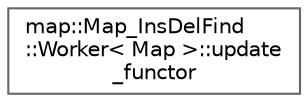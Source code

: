 digraph "类继承关系图"
{
 // LATEX_PDF_SIZE
  bgcolor="transparent";
  edge [fontname=Helvetica,fontsize=10,labelfontname=Helvetica,labelfontsize=10];
  node [fontname=Helvetica,fontsize=10,shape=box,height=0.2,width=0.4];
  rankdir="LR";
  Node0 [id="Node000000",label="map::Map_InsDelFind\l::Worker\< Map \>::update\l_functor",height=0.2,width=0.4,color="grey40", fillcolor="white", style="filled",URL="$structmap_1_1_map___ins_del_find_1_1_worker_1_1update__functor.html",tooltip=" "];
}
